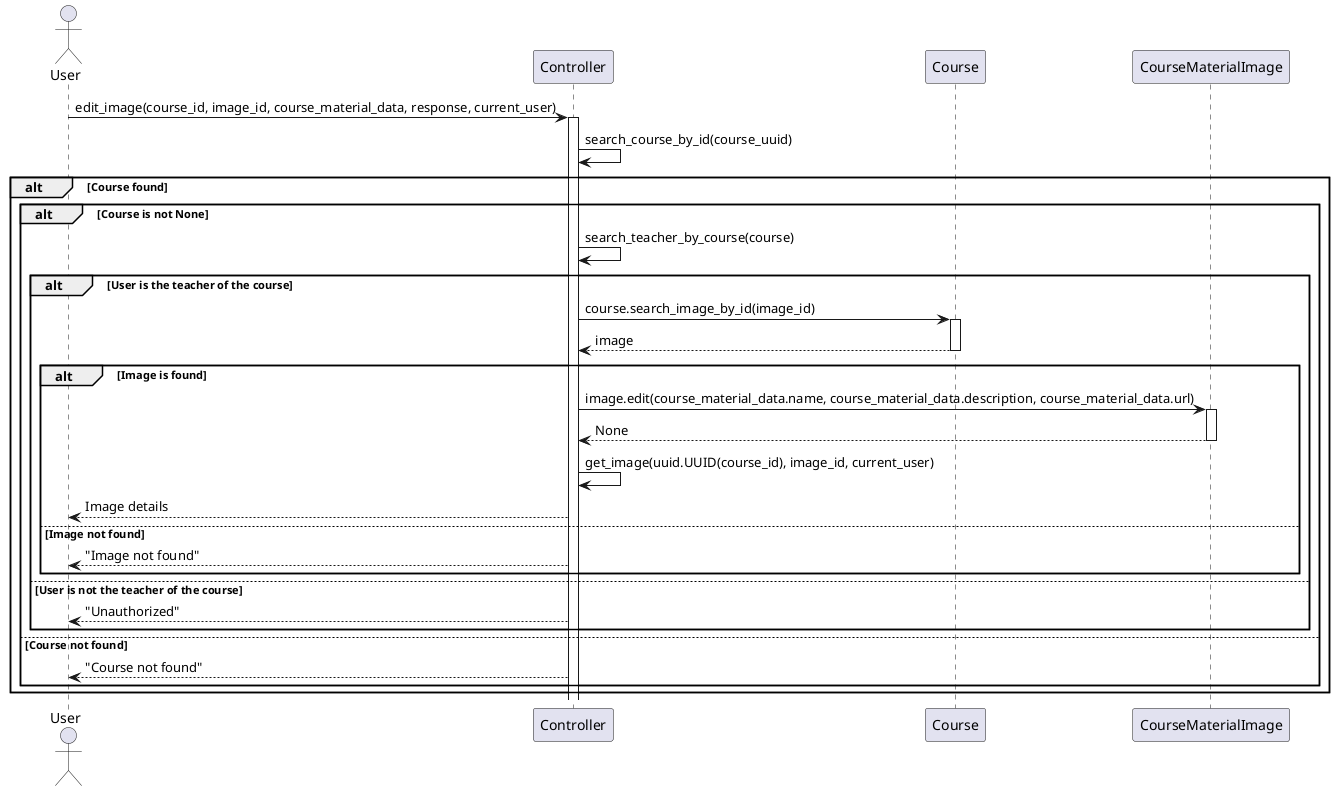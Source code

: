 @startuml

actor User
participant Controller
participant Course

User -> Controller: edit_image(course_id, image_id, course_material_data, response, current_user)
activate Controller

Controller -> Controller: search_course_by_id(course_uuid)

alt Course found
    alt Course is not None
        Controller -> Controller: search_teacher_by_course(course)
        
        alt User is the teacher of the course
            Controller -> Course: course.search_image_by_id(image_id)
            activate Course
            Course --> Controller: image
            deactivate Course
            
            alt Image is found
                Controller -> CourseMaterialImage: image.edit(course_material_data.name, course_material_data.description, course_material_data.url)
                activate CourseMaterialImage
                CourseMaterialImage --> Controller: None
                deactivate CourseMaterialImage

                Controller -> Controller: get_image(uuid.UUID(course_id), image_id, current_user)
                Controller --> User: Image details
            else Image not found
                Controller --> User: "Image not found"
            end
        else User is not the teacher of the course
            Controller --> User: "Unauthorized"
        end
    else Course not found
        Controller --> User: "Course not found"
    end
end

@enduml